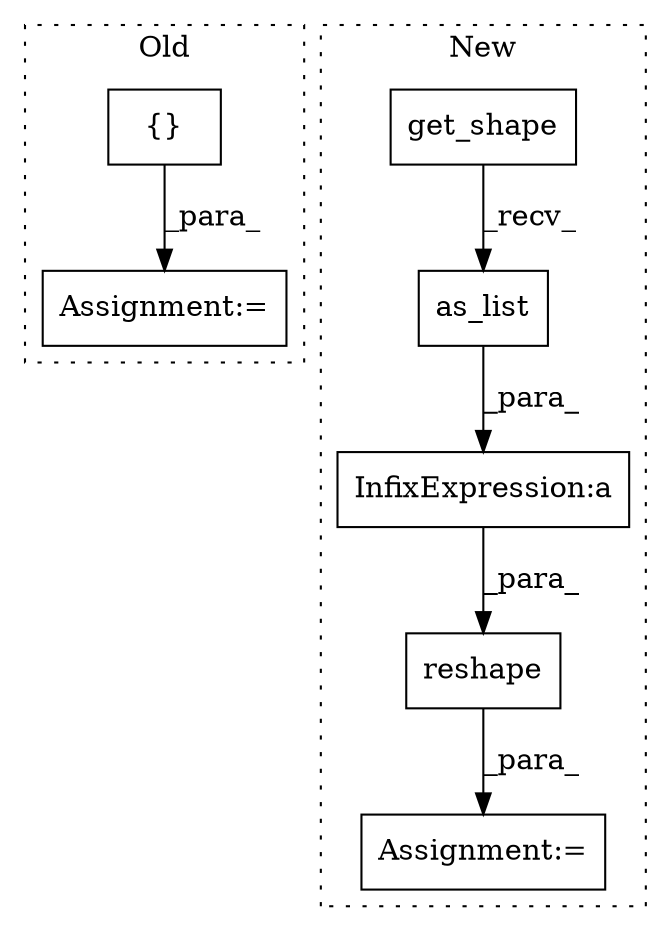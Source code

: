 digraph G {
subgraph cluster0 {
1 [label="{}" a="4" s="1779,1793" l="1,1" shape="box"];
4 [label="Assignment:=" a="7" s="1737" l="1" shape="box"];
label = "Old";
style="dotted";
}
subgraph cluster1 {
2 [label="as_list" a="32" s="2356" l="9" shape="box"];
3 [label="Assignment:=" a="7" s="2713" l="1" shape="box"];
5 [label="InfixExpression:a" a="27" s="2421" l="3" shape="box"];
6 [label="get_shape" a="32" s="2344" l="11" shape="box"];
7 [label="reshape" a="32" s="2725,2760" l="8,1" shape="box"];
label = "New";
style="dotted";
}
1 -> 4 [label="_para_"];
2 -> 5 [label="_para_"];
5 -> 7 [label="_para_"];
6 -> 2 [label="_recv_"];
7 -> 3 [label="_para_"];
}